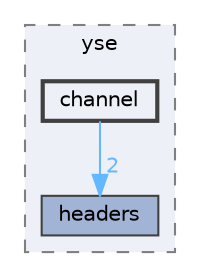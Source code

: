 digraph "techstorm/lib/yse/channel"
{
 // LATEX_PDF_SIZE
  bgcolor="transparent";
  edge [fontname=Helvetica,fontsize=10,labelfontname=Helvetica,labelfontsize=10];
  node [fontname=Helvetica,fontsize=10,shape=box,height=0.2,width=0.4];
  compound=true
  subgraph clusterdir_ab00d0e96abab37954b5a4f926314745 {
    graph [ bgcolor="#edf0f7", pencolor="grey50", label="yse", fontname=Helvetica,fontsize=10 style="filled,dashed", URL="dir_ab00d0e96abab37954b5a4f926314745.html",tooltip=""]
  dir_699952ca7ba667580585186d3eda4e99 [label="headers", fillcolor="#a2b4d6", color="grey25", style="filled", URL="dir_699952ca7ba667580585186d3eda4e99.html",tooltip=""];
  dir_48fa6c322d7ab073c7f07943fe62e120 [label="channel", fillcolor="#edf0f7", color="grey25", style="filled,bold", URL="dir_48fa6c322d7ab073c7f07943fe62e120.html",tooltip=""];
  }
  dir_48fa6c322d7ab073c7f07943fe62e120->dir_699952ca7ba667580585186d3eda4e99 [headlabel="2", labeldistance=1.5 headhref="dir_000009_000057.html" href="dir_000009_000057.html" color="steelblue1" fontcolor="steelblue1"];
}

